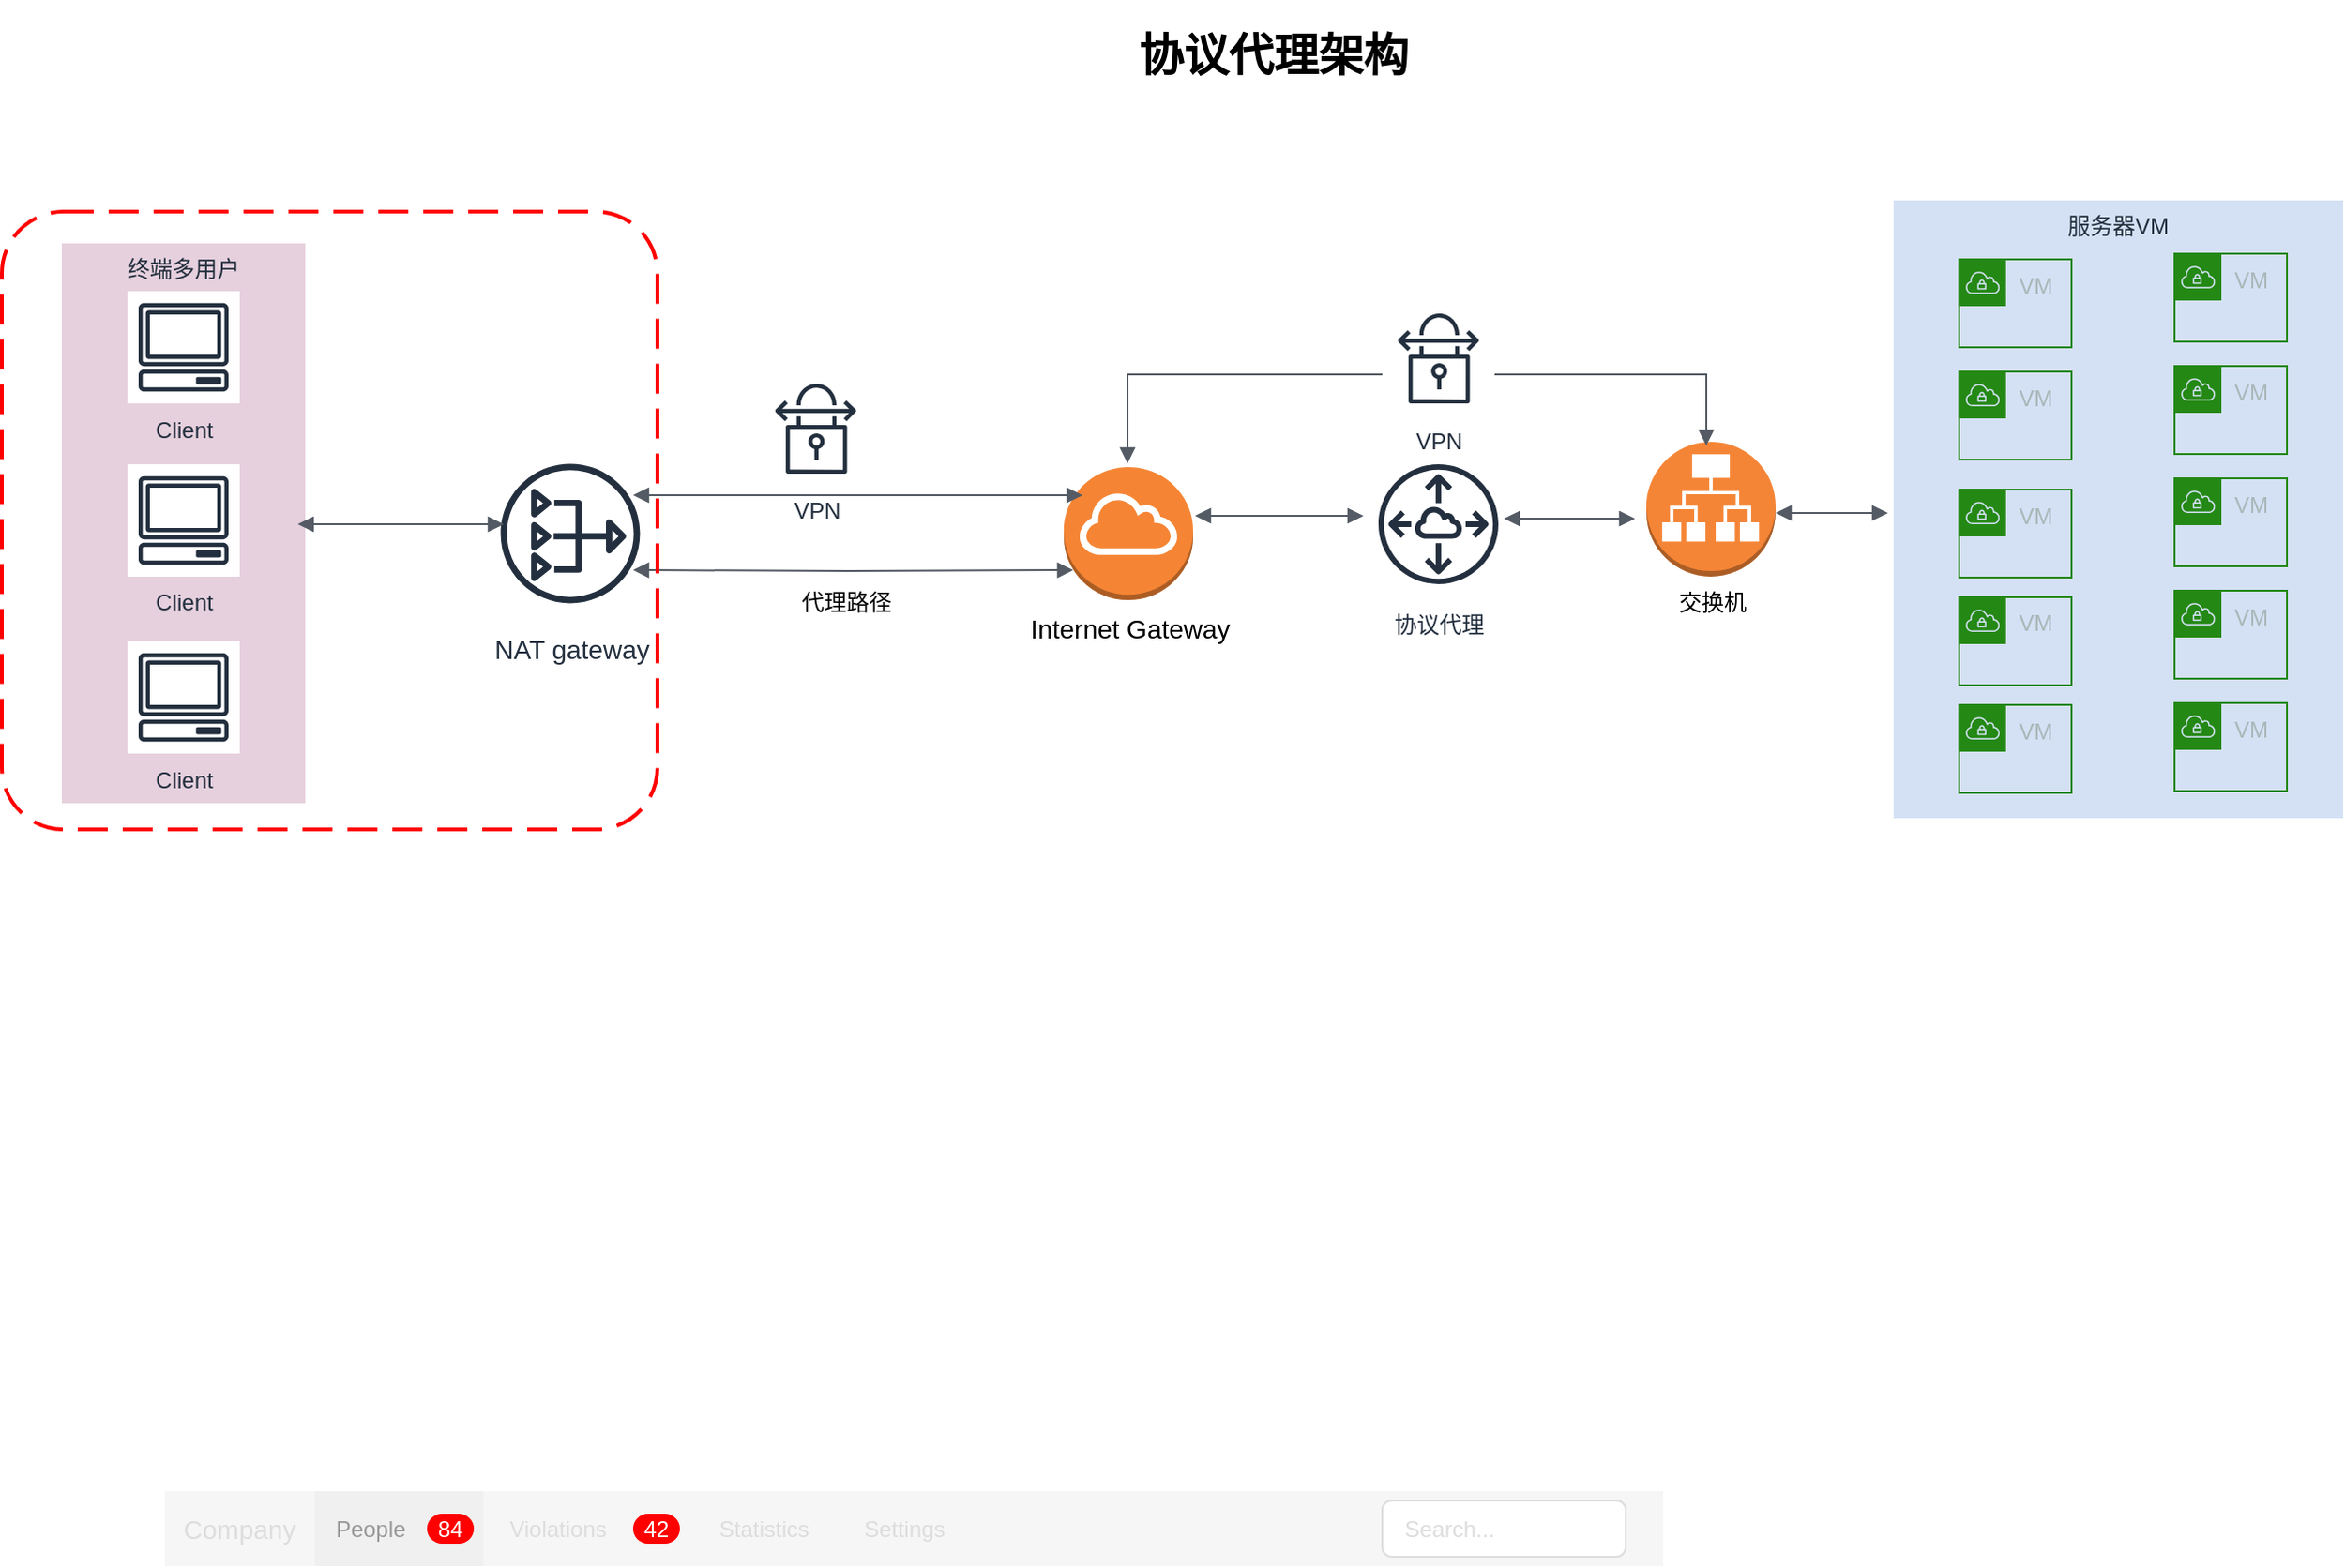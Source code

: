 <mxfile version="10.7.7" type="github"><diagram id="SrnjQP2745MXqju4L4kt" name="Page-1"><mxGraphModel dx="1394" dy="765" grid="0" gridSize="10" guides="1" tooltips="1" connect="1" arrows="1" fold="1" page="0" pageScale="1" pageWidth="827" pageHeight="1169" background="none" math="0" shadow="0"><root><mxCell id="0"/><mxCell id="1" parent="0"/><mxCell id="9wZCDdRf6mnF9_l22fRZ-1" value="服务器VM" style="fillColor=#D4E1F5;strokeColor=none;dashed=0;verticalAlign=top;fontStyle=0;fontColor=#232F3D;" vertex="1" parent="1"><mxGeometry x="1050" y="207" width="240" height="330" as="geometry"/></mxCell><mxCell id="9wZCDdRf6mnF9_l22fRZ-2" value="终端多用户" style="fillColor=#E6D0DE;strokeColor=none;dashed=0;verticalAlign=top;fontStyle=0;fontColor=#232F3D;" vertex="1" parent="1"><mxGeometry x="72" y="230" width="130" height="299" as="geometry"/></mxCell><mxCell id="9wZCDdRf6mnF9_l22fRZ-4" value="" style="html=1;shadow=0;dashed=0;shape=mxgraph.bootstrap.rect;fillColor=#f6f6f6;strokeColor=none;whiteSpace=wrap;" vertex="1" parent="1"><mxGeometry x="127" y="896.5" width="800" height="40" as="geometry"/></mxCell><mxCell id="9wZCDdRf6mnF9_l22fRZ-5" value="Company" style="html=1;shadow=0;dashed=0;fillColor=none;strokeColor=none;shape=mxgraph.bootstrap.rect;fontColor=#dddddd;fontSize=14;whiteSpace=wrap;" vertex="1" parent="9wZCDdRf6mnF9_l22fRZ-4"><mxGeometry width="80" height="40" as="geometry"/></mxCell><mxCell id="9wZCDdRf6mnF9_l22fRZ-6" value="People" style="html=1;shadow=0;dashed=0;shape=mxgraph.bootstrap.rect;fillColor=#f0f0f0;strokeColor=none;fontColor=#999999;spacingRight=30;whiteSpace=wrap;" vertex="1" parent="9wZCDdRf6mnF9_l22fRZ-4"><mxGeometry x="80" width="90" height="40" as="geometry"/></mxCell><mxCell id="9wZCDdRf6mnF9_l22fRZ-7" value="84" style="html=1;shadow=0;dashed=0;shape=mxgraph.bootstrap.rrect;rSize=8;fillColor=#ff0000;strokeColor=none;fontColor=#ffffff;whiteSpace=wrap;" vertex="1" parent="9wZCDdRf6mnF9_l22fRZ-6"><mxGeometry x="1" y="0.5" width="25" height="16" relative="1" as="geometry"><mxPoint x="-30" y="-8" as="offset"/></mxGeometry></mxCell><mxCell id="9wZCDdRf6mnF9_l22fRZ-8" value="Violations" style="html=1;shadow=0;dashed=0;fillColor=none;strokeColor=none;shape=mxgraph.bootstrap.rect;fontColor=#dddddd;spacingRight=30;whiteSpace=wrap;" vertex="1" parent="9wZCDdRf6mnF9_l22fRZ-4"><mxGeometry x="170" width="110" height="40" as="geometry"/></mxCell><mxCell id="9wZCDdRf6mnF9_l22fRZ-9" value="42" style="html=1;shadow=0;dashed=0;shape=mxgraph.bootstrap.rrect;rSize=8;fillColor=#ff0000;strokeColor=none;fontColor=#ffffff;whiteSpace=wrap;" vertex="1" parent="9wZCDdRf6mnF9_l22fRZ-8"><mxGeometry x="1" y="0.5" width="25" height="16" relative="1" as="geometry"><mxPoint x="-30" y="-8" as="offset"/></mxGeometry></mxCell><mxCell id="9wZCDdRf6mnF9_l22fRZ-10" value="Statistics" style="html=1;shadow=0;dashed=0;fillColor=none;strokeColor=none;shape=mxgraph.bootstrap.rect;fontColor=#dddddd;whiteSpace=wrap;" vertex="1" parent="9wZCDdRf6mnF9_l22fRZ-4"><mxGeometry x="280" width="80" height="40" as="geometry"/></mxCell><mxCell id="9wZCDdRf6mnF9_l22fRZ-11" value="Settings" style="html=1;shadow=0;dashed=0;fillColor=none;strokeColor=none;shape=mxgraph.bootstrap.rect;fontColor=#dddddd;whiteSpace=wrap;" vertex="1" parent="9wZCDdRf6mnF9_l22fRZ-4"><mxGeometry x="360" width="70" height="40" as="geometry"/></mxCell><mxCell id="9wZCDdRf6mnF9_l22fRZ-12" value="Search..." style="html=1;shadow=0;dashed=0;shape=mxgraph.bootstrap.rrect;rSize=5;fillColor=#ffffff;strokeColor=#dddddd;fontColor=#dddddd;align=left;spacingLeft=10;whiteSpace=wrap;" vertex="1" parent="9wZCDdRf6mnF9_l22fRZ-4"><mxGeometry x="650" y="5" width="130" height="30" as="geometry"/></mxCell><mxCell id="9wZCDdRf6mnF9_l22fRZ-13" value="&lt;font style=&quot;font-size: 14px&quot;&gt;Internet Gateway&lt;/font&gt;" style="outlineConnect=0;dashed=0;verticalLabelPosition=bottom;verticalAlign=top;align=center;html=1;shape=mxgraph.aws3.internet_gateway;fillColor=#F58534;gradientColor=none;" vertex="1" parent="1"><mxGeometry x="607" y="349.5" width="69" height="71" as="geometry"/></mxCell><mxCell id="9wZCDdRf6mnF9_l22fRZ-14" value="Client" style="outlineConnect=0;fontColor=#232F3E;gradientColor=none;strokeColor=#232F3E;fillColor=#ffffff;dashed=0;verticalLabelPosition=bottom;verticalAlign=top;align=center;html=1;fontSize=12;fontStyle=0;aspect=fixed;shape=mxgraph.aws4.resourceIcon;resIcon=mxgraph.aws4.client;" vertex="1" parent="1"><mxGeometry x="107" y="255.5" width="60" height="60" as="geometry"/></mxCell><mxCell id="9wZCDdRf6mnF9_l22fRZ-15" value="VPN&lt;br&gt;" style="outlineConnect=0;fontColor=#232F3E;gradientColor=none;strokeColor=#232F3E;fillColor=#ffffff;dashed=0;verticalLabelPosition=bottom;verticalAlign=top;align=center;html=1;fontSize=12;fontStyle=0;aspect=fixed;shape=mxgraph.aws4.resourceIcon;resIcon=mxgraph.aws4.vpn_connection;" vertex="1" parent="1"><mxGeometry x="444.5" y="299" width="60" height="60" as="geometry"/></mxCell><mxCell id="9wZCDdRf6mnF9_l22fRZ-16" value="&lt;font style=&quot;font-size: 14px&quot;&gt;NAT gateway&lt;/font&gt;" style="outlineConnect=0;fontColor=#232F3E;gradientColor=none;strokeColor=#232F3E;fillColor=#ffffff;dashed=0;verticalLabelPosition=bottom;verticalAlign=top;align=center;html=1;fontSize=12;fontStyle=0;aspect=fixed;shape=mxgraph.aws4.resourceIcon;resIcon=mxgraph.aws4.nat_gateway;" vertex="1" parent="1"><mxGeometry x="297" y="338.5" width="93" height="93" as="geometry"/></mxCell><mxCell id="9wZCDdRf6mnF9_l22fRZ-17" value="Client" style="outlineConnect=0;fontColor=#232F3E;gradientColor=none;strokeColor=#232F3E;fillColor=#ffffff;dashed=0;verticalLabelPosition=bottom;verticalAlign=top;align=center;html=1;fontSize=12;fontStyle=0;aspect=fixed;shape=mxgraph.aws4.resourceIcon;resIcon=mxgraph.aws4.client;" vertex="1" parent="1"><mxGeometry x="107" y="348" width="60" height="60" as="geometry"/></mxCell><mxCell id="9wZCDdRf6mnF9_l22fRZ-18" value="Client" style="outlineConnect=0;fontColor=#232F3E;gradientColor=none;strokeColor=#232F3E;fillColor=#ffffff;dashed=0;verticalLabelPosition=bottom;verticalAlign=top;align=center;html=1;fontSize=12;fontStyle=0;aspect=fixed;shape=mxgraph.aws4.resourceIcon;resIcon=mxgraph.aws4.client;" vertex="1" parent="1"><mxGeometry x="107" y="442.5" width="60" height="60" as="geometry"/></mxCell><mxCell id="9wZCDdRf6mnF9_l22fRZ-19" value="" style="edgeStyle=orthogonalEdgeStyle;html=1;endArrow=block;elbow=vertical;startArrow=block;startFill=1;endFill=1;strokeColor=#545B64;rounded=0;" edge="1" parent="1"><mxGeometry width="100" relative="1" as="geometry"><mxPoint x="377" y="364.5" as="sourcePoint"/><mxPoint x="617" y="364.5" as="targetPoint"/></mxGeometry></mxCell><mxCell id="9wZCDdRf6mnF9_l22fRZ-20" value="" style="edgeStyle=orthogonalEdgeStyle;html=1;endArrow=block;elbow=vertical;startArrow=block;startFill=1;endFill=1;strokeColor=#545B64;rounded=0;entryX=0.072;entryY=0.775;entryDx=0;entryDy=0;entryPerimeter=0;" edge="1" parent="1" target="9wZCDdRf6mnF9_l22fRZ-13"><mxGeometry width="100" relative="1" as="geometry"><mxPoint x="377" y="404.5" as="sourcePoint"/><mxPoint x="407" y="406.5" as="targetPoint"/></mxGeometry></mxCell><mxCell id="9wZCDdRf6mnF9_l22fRZ-21" value="VM" style="points=[[0,0],[0.25,0],[0.5,0],[0.75,0],[1,0],[1,0.25],[1,0.5],[1,0.75],[1,1],[0.75,1],[0.5,1],[0.25,1],[0,1],[0,0.75],[0,0.5],[0,0.25]];outlineConnect=0;gradientColor=none;html=1;whiteSpace=wrap;fontSize=12;fontStyle=0;shape=mxgraph.aws4.group;grIcon=mxgraph.aws4.group_vpc;strokeColor=#248814;fillColor=none;verticalAlign=top;align=left;spacingLeft=30;fontColor=#AAB7B8;dashed=0;" vertex="1" parent="1"><mxGeometry x="1085" y="238.5" width="60" height="47" as="geometry"/></mxCell><mxCell id="9wZCDdRf6mnF9_l22fRZ-22" value="VM" style="points=[[0,0],[0.25,0],[0.5,0],[0.75,0],[1,0],[1,0.25],[1,0.5],[1,0.75],[1,1],[0.75,1],[0.5,1],[0.25,1],[0,1],[0,0.75],[0,0.5],[0,0.25]];outlineConnect=0;gradientColor=none;html=1;whiteSpace=wrap;fontSize=12;fontStyle=0;shape=mxgraph.aws4.group;grIcon=mxgraph.aws4.group_vpc;strokeColor=#248814;fillColor=none;verticalAlign=top;align=left;spacingLeft=30;fontColor=#AAB7B8;dashed=0;" vertex="1" parent="1"><mxGeometry x="1085" y="298.5" width="60" height="47" as="geometry"/></mxCell><mxCell id="9wZCDdRf6mnF9_l22fRZ-23" value="VM" style="points=[[0,0],[0.25,0],[0.5,0],[0.75,0],[1,0],[1,0.25],[1,0.5],[1,0.75],[1,1],[0.75,1],[0.5,1],[0.25,1],[0,1],[0,0.75],[0,0.5],[0,0.25]];outlineConnect=0;gradientColor=none;html=1;whiteSpace=wrap;fontSize=12;fontStyle=0;shape=mxgraph.aws4.group;grIcon=mxgraph.aws4.group_vpc;strokeColor=#248814;fillColor=none;verticalAlign=top;align=left;spacingLeft=30;fontColor=#AAB7B8;dashed=0;" vertex="1" parent="1"><mxGeometry x="1085" y="361.5" width="60" height="47" as="geometry"/></mxCell><mxCell id="9wZCDdRf6mnF9_l22fRZ-24" value="VM" style="points=[[0,0],[0.25,0],[0.5,0],[0.75,0],[1,0],[1,0.25],[1,0.5],[1,0.75],[1,1],[0.75,1],[0.5,1],[0.25,1],[0,1],[0,0.75],[0,0.5],[0,0.25]];outlineConnect=0;gradientColor=none;html=1;whiteSpace=wrap;fontSize=12;fontStyle=0;shape=mxgraph.aws4.group;grIcon=mxgraph.aws4.group_vpc;strokeColor=#248814;fillColor=none;verticalAlign=top;align=left;spacingLeft=30;fontColor=#AAB7B8;dashed=0;" vertex="1" parent="1"><mxGeometry x="1085" y="419" width="60" height="47" as="geometry"/></mxCell><mxCell id="9wZCDdRf6mnF9_l22fRZ-25" value="VM" style="points=[[0,0],[0.25,0],[0.5,0],[0.75,0],[1,0],[1,0.25],[1,0.5],[1,0.75],[1,1],[0.75,1],[0.5,1],[0.25,1],[0,1],[0,0.75],[0,0.5],[0,0.25]];outlineConnect=0;gradientColor=none;html=1;whiteSpace=wrap;fontSize=12;fontStyle=0;shape=mxgraph.aws4.group;grIcon=mxgraph.aws4.group_vpc;strokeColor=#248814;fillColor=none;verticalAlign=top;align=left;spacingLeft=30;fontColor=#AAB7B8;dashed=0;" vertex="1" parent="1"><mxGeometry x="1085" y="476.5" width="60" height="47" as="geometry"/></mxCell><mxCell id="9wZCDdRf6mnF9_l22fRZ-28" value="协议代理&lt;br&gt;" style="outlineConnect=0;fontColor=#232F3E;gradientColor=none;strokeColor=#232F3E;fillColor=#ffffff;dashed=0;verticalLabelPosition=bottom;verticalAlign=top;align=center;html=1;fontSize=12;fontStyle=0;aspect=fixed;shape=mxgraph.aws4.resourceIcon;resIcon=mxgraph.aws4.peering;" vertex="1" parent="1"><mxGeometry x="767" y="340" width="80" height="80" as="geometry"/></mxCell><mxCell id="9wZCDdRf6mnF9_l22fRZ-30" value="交换机" style="outlineConnect=0;dashed=0;verticalLabelPosition=bottom;verticalAlign=top;align=center;html=1;shape=mxgraph.aws3.application_load_balancer;fillColor=#F58536;gradientColor=none;" vertex="1" parent="1"><mxGeometry x="918" y="336" width="69" height="72" as="geometry"/></mxCell><mxCell id="9wZCDdRf6mnF9_l22fRZ-31" value="VM" style="points=[[0,0],[0.25,0],[0.5,0],[0.75,0],[1,0],[1,0.25],[1,0.5],[1,0.75],[1,1],[0.75,1],[0.5,1],[0.25,1],[0,1],[0,0.75],[0,0.5],[0,0.25]];outlineConnect=0;gradientColor=none;html=1;whiteSpace=wrap;fontSize=12;fontStyle=0;shape=mxgraph.aws4.group;grIcon=mxgraph.aws4.group_vpc;strokeColor=#248814;fillColor=none;verticalAlign=top;align=left;spacingLeft=30;fontColor=#AAB7B8;dashed=0;" vertex="1" parent="1"><mxGeometry x="1200" y="235.5" width="60" height="47" as="geometry"/></mxCell><mxCell id="9wZCDdRf6mnF9_l22fRZ-32" value="VM" style="points=[[0,0],[0.25,0],[0.5,0],[0.75,0],[1,0],[1,0.25],[1,0.5],[1,0.75],[1,1],[0.75,1],[0.5,1],[0.25,1],[0,1],[0,0.75],[0,0.5],[0,0.25]];outlineConnect=0;gradientColor=none;html=1;whiteSpace=wrap;fontSize=12;fontStyle=0;shape=mxgraph.aws4.group;grIcon=mxgraph.aws4.group_vpc;strokeColor=#248814;fillColor=none;verticalAlign=top;align=left;spacingLeft=30;fontColor=#AAB7B8;dashed=0;" vertex="1" parent="1"><mxGeometry x="1200" y="295.5" width="60" height="47" as="geometry"/></mxCell><mxCell id="9wZCDdRf6mnF9_l22fRZ-33" value="VM" style="points=[[0,0],[0.25,0],[0.5,0],[0.75,0],[1,0],[1,0.25],[1,0.5],[1,0.75],[1,1],[0.75,1],[0.5,1],[0.25,1],[0,1],[0,0.75],[0,0.5],[0,0.25]];outlineConnect=0;gradientColor=none;html=1;whiteSpace=wrap;fontSize=12;fontStyle=0;shape=mxgraph.aws4.group;grIcon=mxgraph.aws4.group_vpc;strokeColor=#248814;fillColor=none;verticalAlign=top;align=left;spacingLeft=30;fontColor=#AAB7B8;dashed=0;" vertex="1" parent="1"><mxGeometry x="1200" y="355.5" width="60" height="47" as="geometry"/></mxCell><mxCell id="9wZCDdRf6mnF9_l22fRZ-34" value="VM" style="points=[[0,0],[0.25,0],[0.5,0],[0.75,0],[1,0],[1,0.25],[1,0.5],[1,0.75],[1,1],[0.75,1],[0.5,1],[0.25,1],[0,1],[0,0.75],[0,0.5],[0,0.25]];outlineConnect=0;gradientColor=none;html=1;whiteSpace=wrap;fontSize=12;fontStyle=0;shape=mxgraph.aws4.group;grIcon=mxgraph.aws4.group_vpc;strokeColor=#248814;fillColor=none;verticalAlign=top;align=left;spacingLeft=30;fontColor=#AAB7B8;dashed=0;" vertex="1" parent="1"><mxGeometry x="1200" y="415.5" width="60" height="47" as="geometry"/></mxCell><mxCell id="9wZCDdRf6mnF9_l22fRZ-35" value="VM" style="points=[[0,0],[0.25,0],[0.5,0],[0.75,0],[1,0],[1,0.25],[1,0.5],[1,0.75],[1,1],[0.75,1],[0.5,1],[0.25,1],[0,1],[0,0.75],[0,0.5],[0,0.25]];outlineConnect=0;gradientColor=none;html=1;whiteSpace=wrap;fontSize=12;fontStyle=0;shape=mxgraph.aws4.group;grIcon=mxgraph.aws4.group_vpc;strokeColor=#248814;fillColor=none;verticalAlign=top;align=left;spacingLeft=30;fontColor=#AAB7B8;dashed=0;" vertex="1" parent="1"><mxGeometry x="1200" y="475.5" width="60" height="47" as="geometry"/></mxCell><mxCell id="9wZCDdRf6mnF9_l22fRZ-36" value="" style="edgeStyle=orthogonalEdgeStyle;html=1;endArrow=block;elbow=vertical;startArrow=block;startFill=1;endFill=1;strokeColor=#545B64;rounded=0;" edge="1" parent="1"><mxGeometry width="100" relative="1" as="geometry"><mxPoint x="987" y="374" as="sourcePoint"/><mxPoint x="1047" y="374" as="targetPoint"/></mxGeometry></mxCell><mxCell id="9wZCDdRf6mnF9_l22fRZ-38" value="代理路径" style="text;html=1;strokeColor=none;fillColor=none;align=center;verticalAlign=middle;whiteSpace=wrap;rounded=0;" vertex="1" parent="1"><mxGeometry x="455" y="411.5" width="72" height="20" as="geometry"/></mxCell><mxCell id="9wZCDdRf6mnF9_l22fRZ-41" value="&lt;h1&gt;协议代理架构&lt;/h1&gt;&lt;p&gt;&lt;br&gt;&lt;/p&gt;" style="text;html=1;strokeColor=none;fillColor=none;spacing=5;spacingTop=-20;whiteSpace=wrap;overflow=hidden;rounded=0;" vertex="1" parent="1"><mxGeometry x="641.5" y="110" width="231" height="60" as="geometry"/></mxCell><mxCell id="9wZCDdRf6mnF9_l22fRZ-42" value="" style="rounded=1;arcSize=10;dashed=1;strokeColor=#ff0000;fillColor=none;gradientColor=none;dashPattern=8 4;strokeWidth=2;" vertex="1" parent="1"><mxGeometry x="40" y="213" width="350" height="330" as="geometry"/></mxCell><mxCell id="9wZCDdRf6mnF9_l22fRZ-43" value="" style="edgeStyle=orthogonalEdgeStyle;html=1;endArrow=block;elbow=vertical;startArrow=block;startFill=1;endFill=1;strokeColor=#545B64;rounded=0;" edge="1" parent="1"><mxGeometry width="100" relative="1" as="geometry"><mxPoint x="198" y="380" as="sourcePoint"/><mxPoint x="308" y="380" as="targetPoint"/></mxGeometry></mxCell><mxCell id="9wZCDdRf6mnF9_l22fRZ-44" value="" style="edgeStyle=orthogonalEdgeStyle;html=1;endArrow=block;elbow=vertical;startArrow=block;startFill=1;endFill=1;strokeColor=#545B64;rounded=0;" edge="1" parent="1"><mxGeometry width="100" relative="1" as="geometry"><mxPoint x="842" y="377" as="sourcePoint"/><mxPoint x="912" y="377" as="targetPoint"/><Array as="points"><mxPoint x="872" y="377"/><mxPoint x="872" y="377"/></Array></mxGeometry></mxCell><mxCell id="9wZCDdRf6mnF9_l22fRZ-45" value="" style="edgeStyle=orthogonalEdgeStyle;html=1;endArrow=block;elbow=vertical;startArrow=block;startFill=1;endFill=1;strokeColor=#545B64;rounded=0;" edge="1" parent="1"><mxGeometry width="100" relative="1" as="geometry"><mxPoint x="677" y="375.5" as="sourcePoint"/><mxPoint x="767" y="375.5" as="targetPoint"/></mxGeometry></mxCell><mxCell id="9wZCDdRf6mnF9_l22fRZ-46" value="" style="edgeStyle=orthogonalEdgeStyle;html=1;endArrow=block;elbow=vertical;startArrow=block;startFill=1;endFill=1;strokeColor=#545B64;rounded=0;" edge="1" parent="1"><mxGeometry width="100" relative="1" as="geometry"><mxPoint x="641" y="347.5" as="sourcePoint"/><mxPoint x="950" y="338" as="targetPoint"/><Array as="points"><mxPoint x="641" y="300"/><mxPoint x="950" y="300"/><mxPoint x="950" y="338"/></Array></mxGeometry></mxCell><mxCell id="9wZCDdRf6mnF9_l22fRZ-47" value="VPN&lt;br&gt;" style="outlineConnect=0;fontColor=#232F3E;gradientColor=none;strokeColor=#232F3E;fillColor=#ffffff;dashed=0;verticalLabelPosition=bottom;verticalAlign=top;align=center;html=1;fontSize=12;fontStyle=0;aspect=fixed;shape=mxgraph.aws4.resourceIcon;resIcon=mxgraph.aws4.vpn_connection;" vertex="1" parent="1"><mxGeometry x="777" y="261.5" width="60" height="60" as="geometry"/></mxCell></root></mxGraphModel></diagram></mxfile>